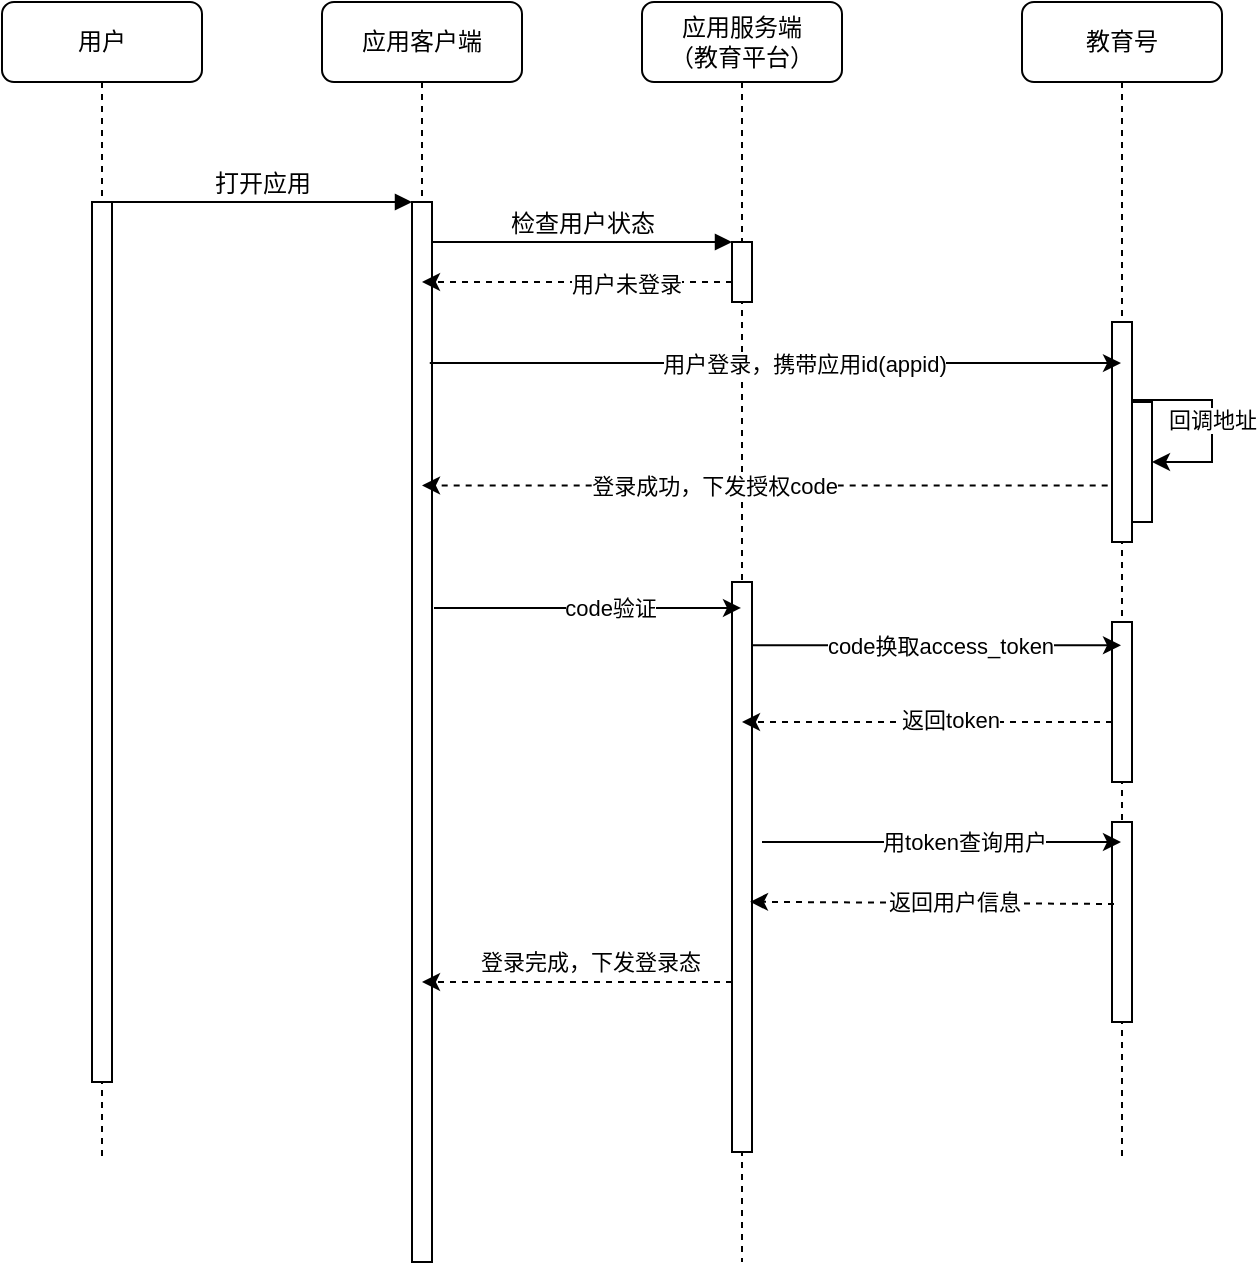 <mxfile version="20.8.23" type="github">
  <diagram name="第 1 页" id="dUVvVyLjPzuyjLZR24LQ">
    <mxGraphModel dx="954" dy="562" grid="1" gridSize="10" guides="1" tooltips="1" connect="1" arrows="1" fold="1" page="1" pageScale="1" pageWidth="1100" pageHeight="850" math="0" shadow="0">
      <root>
        <mxCell id="0" />
        <mxCell id="1" parent="0" />
        <mxCell id="pnnKYxnlThpWzgWn_VIT-1" value="应用客户端" style="shape=umlLifeline;perimeter=lifelinePerimeter;whiteSpace=wrap;html=1;container=1;collapsible=0;recursiveResize=0;outlineConnect=0;rounded=1;shadow=0;comic=0;labelBackgroundColor=none;strokeWidth=1;fontFamily=Verdana;fontSize=12;align=center;" vertex="1" parent="1">
          <mxGeometry x="270" y="90" width="100" height="630" as="geometry" />
        </mxCell>
        <mxCell id="pnnKYxnlThpWzgWn_VIT-2" style="edgeStyle=none;rounded=0;orthogonalLoop=1;jettySize=auto;html=1;dashed=1;elbow=vertical;" edge="1" parent="pnnKYxnlThpWzgWn_VIT-1" source="pnnKYxnlThpWzgWn_VIT-3" target="pnnKYxnlThpWzgWn_VIT-1">
          <mxGeometry relative="1" as="geometry" />
        </mxCell>
        <mxCell id="pnnKYxnlThpWzgWn_VIT-3" value="" style="html=1;points=[];perimeter=orthogonalPerimeter;rounded=0;shadow=0;comic=0;labelBackgroundColor=none;strokeWidth=1;fontFamily=Verdana;fontSize=12;align=center;" vertex="1" parent="pnnKYxnlThpWzgWn_VIT-1">
          <mxGeometry x="45" y="100" width="10" height="530" as="geometry" />
        </mxCell>
        <mxCell id="pnnKYxnlThpWzgWn_VIT-4" value="应用服务端&lt;br style=&quot;border-color: var(--border-color);&quot;&gt;（教育平台）" style="shape=umlLifeline;perimeter=lifelinePerimeter;whiteSpace=wrap;html=1;container=1;collapsible=0;recursiveResize=0;outlineConnect=0;rounded=1;shadow=0;comic=0;labelBackgroundColor=none;strokeWidth=1;fontFamily=Verdana;fontSize=12;align=center;" vertex="1" parent="1">
          <mxGeometry x="430" y="90" width="100" height="630" as="geometry" />
        </mxCell>
        <mxCell id="pnnKYxnlThpWzgWn_VIT-5" value="" style="html=1;points=[];perimeter=orthogonalPerimeter;rounded=0;shadow=0;comic=0;labelBackgroundColor=none;strokeWidth=1;fontFamily=Verdana;fontSize=12;align=center;" vertex="1" parent="pnnKYxnlThpWzgWn_VIT-4">
          <mxGeometry x="45" y="120" width="10" height="30" as="geometry" />
        </mxCell>
        <mxCell id="pnnKYxnlThpWzgWn_VIT-6" style="edgeStyle=none;rounded=0;orthogonalLoop=1;jettySize=auto;html=1;elbow=vertical;" edge="1" parent="pnnKYxnlThpWzgWn_VIT-4" source="pnnKYxnlThpWzgWn_VIT-7" target="pnnKYxnlThpWzgWn_VIT-4">
          <mxGeometry relative="1" as="geometry" />
        </mxCell>
        <mxCell id="pnnKYxnlThpWzgWn_VIT-7" value="" style="html=1;points=[];perimeter=orthogonalPerimeter;rounded=0;shadow=0;comic=0;labelBackgroundColor=none;strokeWidth=1;fontFamily=Verdana;fontSize=12;align=center;" vertex="1" parent="pnnKYxnlThpWzgWn_VIT-4">
          <mxGeometry x="45" y="290" width="10" height="285" as="geometry" />
        </mxCell>
        <mxCell id="pnnKYxnlThpWzgWn_VIT-12" value="用户" style="shape=umlLifeline;perimeter=lifelinePerimeter;whiteSpace=wrap;html=1;container=1;collapsible=0;recursiveResize=0;outlineConnect=0;rounded=1;shadow=0;comic=0;labelBackgroundColor=none;strokeWidth=1;fontFamily=Verdana;fontSize=12;align=center;" vertex="1" parent="1">
          <mxGeometry x="110" y="90" width="100" height="580" as="geometry" />
        </mxCell>
        <mxCell id="pnnKYxnlThpWzgWn_VIT-13" value="" style="html=1;points=[];perimeter=orthogonalPerimeter;rounded=0;shadow=0;comic=0;labelBackgroundColor=none;strokeWidth=1;fontFamily=Verdana;fontSize=12;align=center;" vertex="1" parent="pnnKYxnlThpWzgWn_VIT-12">
          <mxGeometry x="45" y="100" width="10" height="440" as="geometry" />
        </mxCell>
        <mxCell id="pnnKYxnlThpWzgWn_VIT-14" value="打开应用" style="html=1;verticalAlign=bottom;endArrow=block;entryX=0;entryY=0;labelBackgroundColor=none;fontFamily=Verdana;fontSize=12;edgeStyle=elbowEdgeStyle;elbow=vertical;" edge="1" parent="1" source="pnnKYxnlThpWzgWn_VIT-13" target="pnnKYxnlThpWzgWn_VIT-3">
          <mxGeometry relative="1" as="geometry">
            <mxPoint x="230" y="200" as="sourcePoint" />
          </mxGeometry>
        </mxCell>
        <mxCell id="pnnKYxnlThpWzgWn_VIT-15" value="检查用户状态" style="html=1;verticalAlign=bottom;endArrow=block;entryX=0;entryY=0;labelBackgroundColor=none;fontFamily=Verdana;fontSize=12;edgeStyle=elbowEdgeStyle;elbow=vertical;" edge="1" parent="1" source="pnnKYxnlThpWzgWn_VIT-3" target="pnnKYxnlThpWzgWn_VIT-5">
          <mxGeometry relative="1" as="geometry">
            <mxPoint x="380" y="210" as="sourcePoint" />
          </mxGeometry>
        </mxCell>
        <mxCell id="pnnKYxnlThpWzgWn_VIT-16" value="教育号" style="shape=umlLifeline;perimeter=lifelinePerimeter;whiteSpace=wrap;html=1;container=1;collapsible=0;recursiveResize=0;outlineConnect=0;rounded=1;shadow=0;comic=0;labelBackgroundColor=none;strokeWidth=1;fontFamily=Verdana;fontSize=12;align=center;" vertex="1" parent="1">
          <mxGeometry x="620" y="90" width="100" height="580" as="geometry" />
        </mxCell>
        <mxCell id="pnnKYxnlThpWzgWn_VIT-17" style="edgeStyle=none;rounded=0;orthogonalLoop=1;jettySize=auto;html=1;" edge="1" parent="pnnKYxnlThpWzgWn_VIT-16" source="pnnKYxnlThpWzgWn_VIT-18" target="pnnKYxnlThpWzgWn_VIT-20">
          <mxGeometry relative="1" as="geometry" />
        </mxCell>
        <mxCell id="pnnKYxnlThpWzgWn_VIT-18" value="" style="html=1;points=[];perimeter=orthogonalPerimeter;rounded=0;shadow=0;comic=0;labelBackgroundColor=none;strokeWidth=1;fontFamily=Verdana;fontSize=12;align=center;" vertex="1" parent="pnnKYxnlThpWzgWn_VIT-16">
          <mxGeometry x="45" y="160" width="10" height="110" as="geometry" />
        </mxCell>
        <mxCell id="pnnKYxnlThpWzgWn_VIT-19" value="" style="edgeStyle=none;rounded=0;orthogonalLoop=1;jettySize=auto;html=1;" edge="1" parent="pnnKYxnlThpWzgWn_VIT-16" source="pnnKYxnlThpWzgWn_VIT-20" target="pnnKYxnlThpWzgWn_VIT-18">
          <mxGeometry relative="1" as="geometry" />
        </mxCell>
        <mxCell id="pnnKYxnlThpWzgWn_VIT-20" value="" style="html=1;points=[];perimeter=orthogonalPerimeter;rounded=0;shadow=0;comic=0;labelBackgroundColor=none;strokeWidth=1;fontFamily=Verdana;fontSize=12;align=center;" vertex="1" parent="pnnKYxnlThpWzgWn_VIT-16">
          <mxGeometry x="55" y="200" width="10" height="60" as="geometry" />
        </mxCell>
        <mxCell id="pnnKYxnlThpWzgWn_VIT-21" value="" style="endArrow=classic;html=1;rounded=0;exitX=1;exitY=0.355;exitDx=0;exitDy=0;exitPerimeter=0;edgeStyle=entityRelationEdgeStyle;elbow=vertical;" edge="1" parent="pnnKYxnlThpWzgWn_VIT-16" source="pnnKYxnlThpWzgWn_VIT-18" target="pnnKYxnlThpWzgWn_VIT-20">
          <mxGeometry width="50" height="50" relative="1" as="geometry">
            <mxPoint x="-200" y="380" as="sourcePoint" />
            <mxPoint x="70" y="300" as="targetPoint" />
          </mxGeometry>
        </mxCell>
        <mxCell id="pnnKYxnlThpWzgWn_VIT-22" value="回调地址" style="edgeLabel;html=1;align=center;verticalAlign=middle;resizable=0;points=[];" vertex="1" connectable="0" parent="pnnKYxnlThpWzgWn_VIT-21">
          <mxGeometry x="-0.007" relative="1" as="geometry">
            <mxPoint as="offset" />
          </mxGeometry>
        </mxCell>
        <mxCell id="pnnKYxnlThpWzgWn_VIT-23" value="" style="html=1;points=[];perimeter=orthogonalPerimeter;rounded=0;shadow=0;comic=0;labelBackgroundColor=none;strokeWidth=1;fontFamily=Verdana;fontSize=12;align=center;" vertex="1" parent="pnnKYxnlThpWzgWn_VIT-16">
          <mxGeometry x="45" y="310" width="10" height="80" as="geometry" />
        </mxCell>
        <mxCell id="pnnKYxnlThpWzgWn_VIT-24" value="" style="html=1;points=[];perimeter=orthogonalPerimeter;rounded=0;shadow=0;comic=0;labelBackgroundColor=none;strokeWidth=1;fontFamily=Verdana;fontSize=12;align=center;" vertex="1" parent="pnnKYxnlThpWzgWn_VIT-16">
          <mxGeometry x="45" y="410" width="10" height="100" as="geometry" />
        </mxCell>
        <mxCell id="pnnKYxnlThpWzgWn_VIT-27" style="rounded=0;orthogonalLoop=1;jettySize=auto;html=1;dashed=1;" edge="1" parent="1" source="pnnKYxnlThpWzgWn_VIT-5" target="pnnKYxnlThpWzgWn_VIT-1">
          <mxGeometry relative="1" as="geometry">
            <mxPoint x="480" y="250" as="sourcePoint" />
            <Array as="points">
              <mxPoint x="390" y="230" />
            </Array>
          </mxGeometry>
        </mxCell>
        <mxCell id="pnnKYxnlThpWzgWn_VIT-28" value="用户未登录" style="edgeLabel;html=1;align=center;verticalAlign=middle;resizable=0;points=[];" vertex="1" connectable="0" parent="pnnKYxnlThpWzgWn_VIT-27">
          <mxGeometry x="-0.308" y="1" relative="1" as="geometry">
            <mxPoint as="offset" />
          </mxGeometry>
        </mxCell>
        <mxCell id="pnnKYxnlThpWzgWn_VIT-29" style="rounded=0;orthogonalLoop=1;jettySize=auto;html=1;exitX=0.889;exitY=0.152;exitDx=0;exitDy=0;exitPerimeter=0;" edge="1" parent="1" source="pnnKYxnlThpWzgWn_VIT-3" target="pnnKYxnlThpWzgWn_VIT-16">
          <mxGeometry relative="1" as="geometry">
            <mxPoint x="635" y="270" as="targetPoint" />
          </mxGeometry>
        </mxCell>
        <mxCell id="pnnKYxnlThpWzgWn_VIT-30" value="用户登录，携带应用id(appid)" style="edgeLabel;html=1;align=center;verticalAlign=middle;resizable=0;points=[];" vertex="1" connectable="0" parent="pnnKYxnlThpWzgWn_VIT-29">
          <mxGeometry x="0.081" y="1" relative="1" as="geometry">
            <mxPoint y="1" as="offset" />
          </mxGeometry>
        </mxCell>
        <mxCell id="pnnKYxnlThpWzgWn_VIT-32" style="rounded=0;orthogonalLoop=1;jettySize=auto;html=1;elbow=vertical;dashed=1;exitX=-0.216;exitY=0.743;exitDx=0;exitDy=0;exitPerimeter=0;" edge="1" parent="1" source="pnnKYxnlThpWzgWn_VIT-18" target="pnnKYxnlThpWzgWn_VIT-1">
          <mxGeometry relative="1" as="geometry" />
        </mxCell>
        <mxCell id="pnnKYxnlThpWzgWn_VIT-33" value="登录成功，下发授权code" style="edgeLabel;html=1;align=center;verticalAlign=middle;resizable=0;points=[];" vertex="1" connectable="0" parent="pnnKYxnlThpWzgWn_VIT-32">
          <mxGeometry x="0.153" relative="1" as="geometry">
            <mxPoint as="offset" />
          </mxGeometry>
        </mxCell>
        <mxCell id="pnnKYxnlThpWzgWn_VIT-34" style="rounded=0;orthogonalLoop=1;jettySize=auto;html=1;elbow=vertical;exitX=1.1;exitY=0.383;exitDx=0;exitDy=0;exitPerimeter=0;" edge="1" parent="1" source="pnnKYxnlThpWzgWn_VIT-3" target="pnnKYxnlThpWzgWn_VIT-4">
          <mxGeometry relative="1" as="geometry">
            <mxPoint x="330" y="450" as="sourcePoint" />
            <mxPoint x="470" y="450" as="targetPoint" />
          </mxGeometry>
        </mxCell>
        <mxCell id="pnnKYxnlThpWzgWn_VIT-35" value="code验证" style="edgeLabel;html=1;align=center;verticalAlign=middle;resizable=0;points=[];" vertex="1" connectable="0" parent="pnnKYxnlThpWzgWn_VIT-34">
          <mxGeometry x="0.139" relative="1" as="geometry">
            <mxPoint as="offset" />
          </mxGeometry>
        </mxCell>
        <mxCell id="pnnKYxnlThpWzgWn_VIT-36" style="rounded=0;orthogonalLoop=1;jettySize=auto;html=1;elbow=vertical;exitX=0.995;exitY=0.111;exitDx=0;exitDy=0;exitPerimeter=0;" edge="1" parent="1" source="pnnKYxnlThpWzgWn_VIT-7" target="pnnKYxnlThpWzgWn_VIT-16">
          <mxGeometry relative="1" as="geometry">
            <mxPoint x="490" y="460" as="sourcePoint" />
            <mxPoint x="634.42" y="409.84" as="targetPoint" />
          </mxGeometry>
        </mxCell>
        <mxCell id="pnnKYxnlThpWzgWn_VIT-37" value="code换取access_token" style="edgeLabel;html=1;align=center;verticalAlign=middle;resizable=0;points=[];" vertex="1" connectable="0" parent="pnnKYxnlThpWzgWn_VIT-36">
          <mxGeometry x="0.243" y="-1" relative="1" as="geometry">
            <mxPoint x="-21" y="-1" as="offset" />
          </mxGeometry>
        </mxCell>
        <mxCell id="pnnKYxnlThpWzgWn_VIT-41" style="rounded=0;orthogonalLoop=1;jettySize=auto;html=1;elbow=vertical;dashed=1;" edge="1" parent="1" source="pnnKYxnlThpWzgWn_VIT-23" target="pnnKYxnlThpWzgWn_VIT-4">
          <mxGeometry relative="1" as="geometry">
            <mxPoint x="635.47" y="472.72" as="sourcePoint" />
            <mxPoint x="490" y="473" as="targetPoint" />
            <Array as="points">
              <mxPoint x="530" y="450" />
            </Array>
          </mxGeometry>
        </mxCell>
        <mxCell id="pnnKYxnlThpWzgWn_VIT-42" value="返回token" style="edgeLabel;html=1;align=center;verticalAlign=middle;resizable=0;points=[];" vertex="1" connectable="0" parent="pnnKYxnlThpWzgWn_VIT-41">
          <mxGeometry x="-0.314" y="-1" relative="1" as="geometry">
            <mxPoint x="-18" as="offset" />
          </mxGeometry>
        </mxCell>
        <mxCell id="pnnKYxnlThpWzgWn_VIT-43" style="edgeStyle=none;rounded=0;orthogonalLoop=1;jettySize=auto;html=1;elbow=vertical;" edge="1" parent="1" target="pnnKYxnlThpWzgWn_VIT-16">
          <mxGeometry relative="1" as="geometry">
            <mxPoint x="490" y="510" as="sourcePoint" />
            <mxPoint x="640" y="509.975" as="targetPoint" />
          </mxGeometry>
        </mxCell>
        <mxCell id="pnnKYxnlThpWzgWn_VIT-44" value="用token查询用户" style="edgeLabel;html=1;align=center;verticalAlign=middle;resizable=0;points=[];" vertex="1" connectable="0" parent="pnnKYxnlThpWzgWn_VIT-43">
          <mxGeometry x="0.265" relative="1" as="geometry">
            <mxPoint x="-13" as="offset" />
          </mxGeometry>
        </mxCell>
        <mxCell id="pnnKYxnlThpWzgWn_VIT-47" style="rounded=0;orthogonalLoop=1;jettySize=auto;html=1;elbow=vertical;dashed=1;exitX=0.1;exitY=0.41;exitDx=0;exitDy=0;exitPerimeter=0;entryX=0.9;entryY=0.561;entryDx=0;entryDy=0;entryPerimeter=0;" edge="1" parent="1" target="pnnKYxnlThpWzgWn_VIT-7" source="pnnKYxnlThpWzgWn_VIT-24">
          <mxGeometry relative="1" as="geometry">
            <mxPoint x="640" y="570" as="sourcePoint" />
            <mxPoint x="490" y="571" as="targetPoint" />
          </mxGeometry>
        </mxCell>
        <mxCell id="pnnKYxnlThpWzgWn_VIT-48" value="返回用户信息" style="edgeLabel;html=1;align=center;verticalAlign=middle;resizable=0;points=[];" vertex="1" connectable="0" parent="pnnKYxnlThpWzgWn_VIT-47">
          <mxGeometry x="-0.314" y="-1" relative="1" as="geometry">
            <mxPoint x="-18" as="offset" />
          </mxGeometry>
        </mxCell>
        <mxCell id="pnnKYxnlThpWzgWn_VIT-49" style="rounded=0;orthogonalLoop=1;jettySize=auto;html=1;elbow=vertical;dashed=1;" edge="1" parent="1" target="pnnKYxnlThpWzgWn_VIT-1" source="pnnKYxnlThpWzgWn_VIT-7">
          <mxGeometry relative="1" as="geometry">
            <mxPoint x="480" y="610" as="sourcePoint" />
            <mxPoint x="330" y="680" as="targetPoint" />
            <Array as="points">
              <mxPoint x="350" y="580" />
            </Array>
          </mxGeometry>
        </mxCell>
        <mxCell id="pnnKYxnlThpWzgWn_VIT-50" value="登录完成，下发登录态" style="edgeLabel;html=1;align=center;verticalAlign=middle;resizable=0;points=[];" vertex="1" connectable="0" parent="pnnKYxnlThpWzgWn_VIT-49">
          <mxGeometry x="-0.314" y="-1" relative="1" as="geometry">
            <mxPoint x="-18" y="-9" as="offset" />
          </mxGeometry>
        </mxCell>
      </root>
    </mxGraphModel>
  </diagram>
</mxfile>
